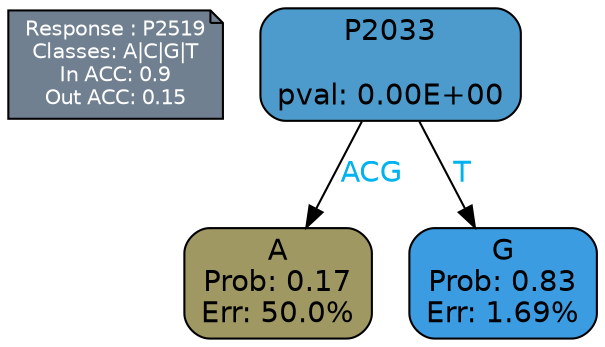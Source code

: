 digraph Tree {
node [shape=box, style="filled, rounded", color="black", fontname=helvetica] ;
graph [ranksep=equally, splines=polylines, bgcolor=transparent, dpi=600] ;
edge [fontname=helvetica] ;
LEGEND [label="Response : P2519
Classes: A|C|G|T
In ACC: 0.9
Out ACC: 0.15
",shape=note,align=left,style=filled,fillcolor="slategray",fontcolor="white",fontsize=10];1 [label="P2033

pval: 0.00E+00", fillcolor="#4c9bcc"] ;
2 [label="A
Prob: 0.17
Err: 50.0%", fillcolor="#9f9863"] ;
3 [label="G
Prob: 0.83
Err: 1.69%", fillcolor="#3b9ce2"] ;
1 -> 2 [label="ACG",fontcolor=deepskyblue2] ;
1 -> 3 [label="T",fontcolor=deepskyblue2] ;
{rank = same; 2;3;}{rank = same; LEGEND;1;}}
